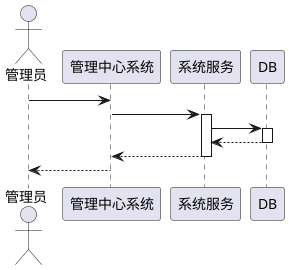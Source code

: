@startuml
    actor "管理员" as customer
    participant 管理中心系统 as admin_sys
    participant 系统服务 as service

    customer -> admin_sys
    admin_sys->service
    activate service

    service -> DB
    activate DB
    DB --> service
    deactivate DB
    service --> admin_sys
    deactivate service

    admin_sys-->customer

@enduml